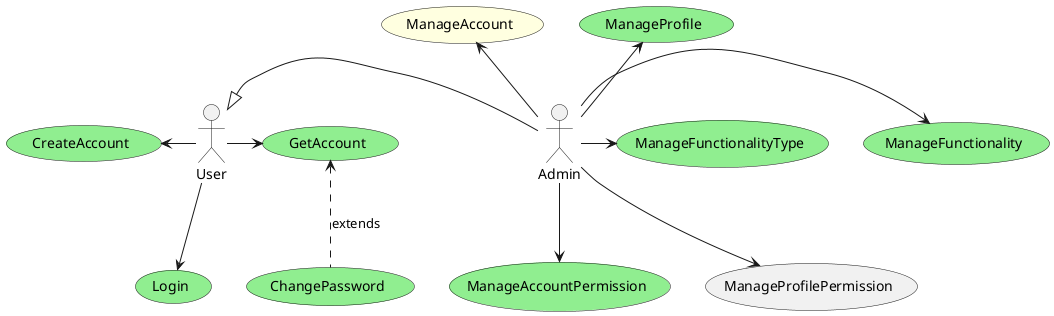 @startuml Use Case

actor User
actor Admin

usecase CreateAccount #LightGreen
usecase Login #LightGreen
usecase GetAccount #LightGreen
usecase ChangePassword #LightGreen
usecase ManageProfile #LightGreen
usecase ManageFunctionalityType #LightGreen
usecase ManageFunctionality #LightGreen
usecase ManageAccountPermission #LightGreen
usecase ManageAccount #LightYellow

User <|-r- Admin

User -l-> (CreateAccount) 
User -r-> (GetAccount)
(GetAccount) <.d. (ChangePassword) : extends
User -d-> (Login)

Admin -u-> (ManageProfile) 
Admin -u-> (ManageAccount) 
Admin -d-> (ManageProfilePermission) 
Admin -d-> (ManageAccountPermission) 
Admin -r-> (ManageFunctionality) 
Admin -r-> (ManageFunctionalityType) 

@enduml